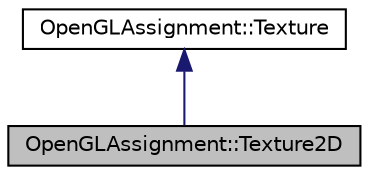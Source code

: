 digraph "OpenGLAssignment::Texture2D"
{
 // LATEX_PDF_SIZE
  edge [fontname="Helvetica",fontsize="10",labelfontname="Helvetica",labelfontsize="10"];
  node [fontname="Helvetica",fontsize="10",shape=record];
  Node1 [label="OpenGLAssignment::Texture2D",height=0.2,width=0.4,color="black", fillcolor="grey75", style="filled", fontcolor="black",tooltip=" "];
  Node2 -> Node1 [dir="back",color="midnightblue",fontsize="10",style="solid",fontname="Helvetica"];
  Node2 [label="OpenGLAssignment::Texture",height=0.2,width=0.4,color="black", fillcolor="white", style="filled",URL="$class_open_g_l_assignment_1_1_texture.html",tooltip=" "];
}
